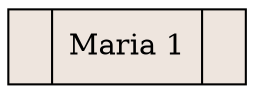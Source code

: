 digraph grafica{ 
 rankdir = TB; 
 node[shape = record, style = filled, fillcolor = seashell2];
  
 AX400[ label = " <C0>|Maria 1|<C1> " ]; 
 }